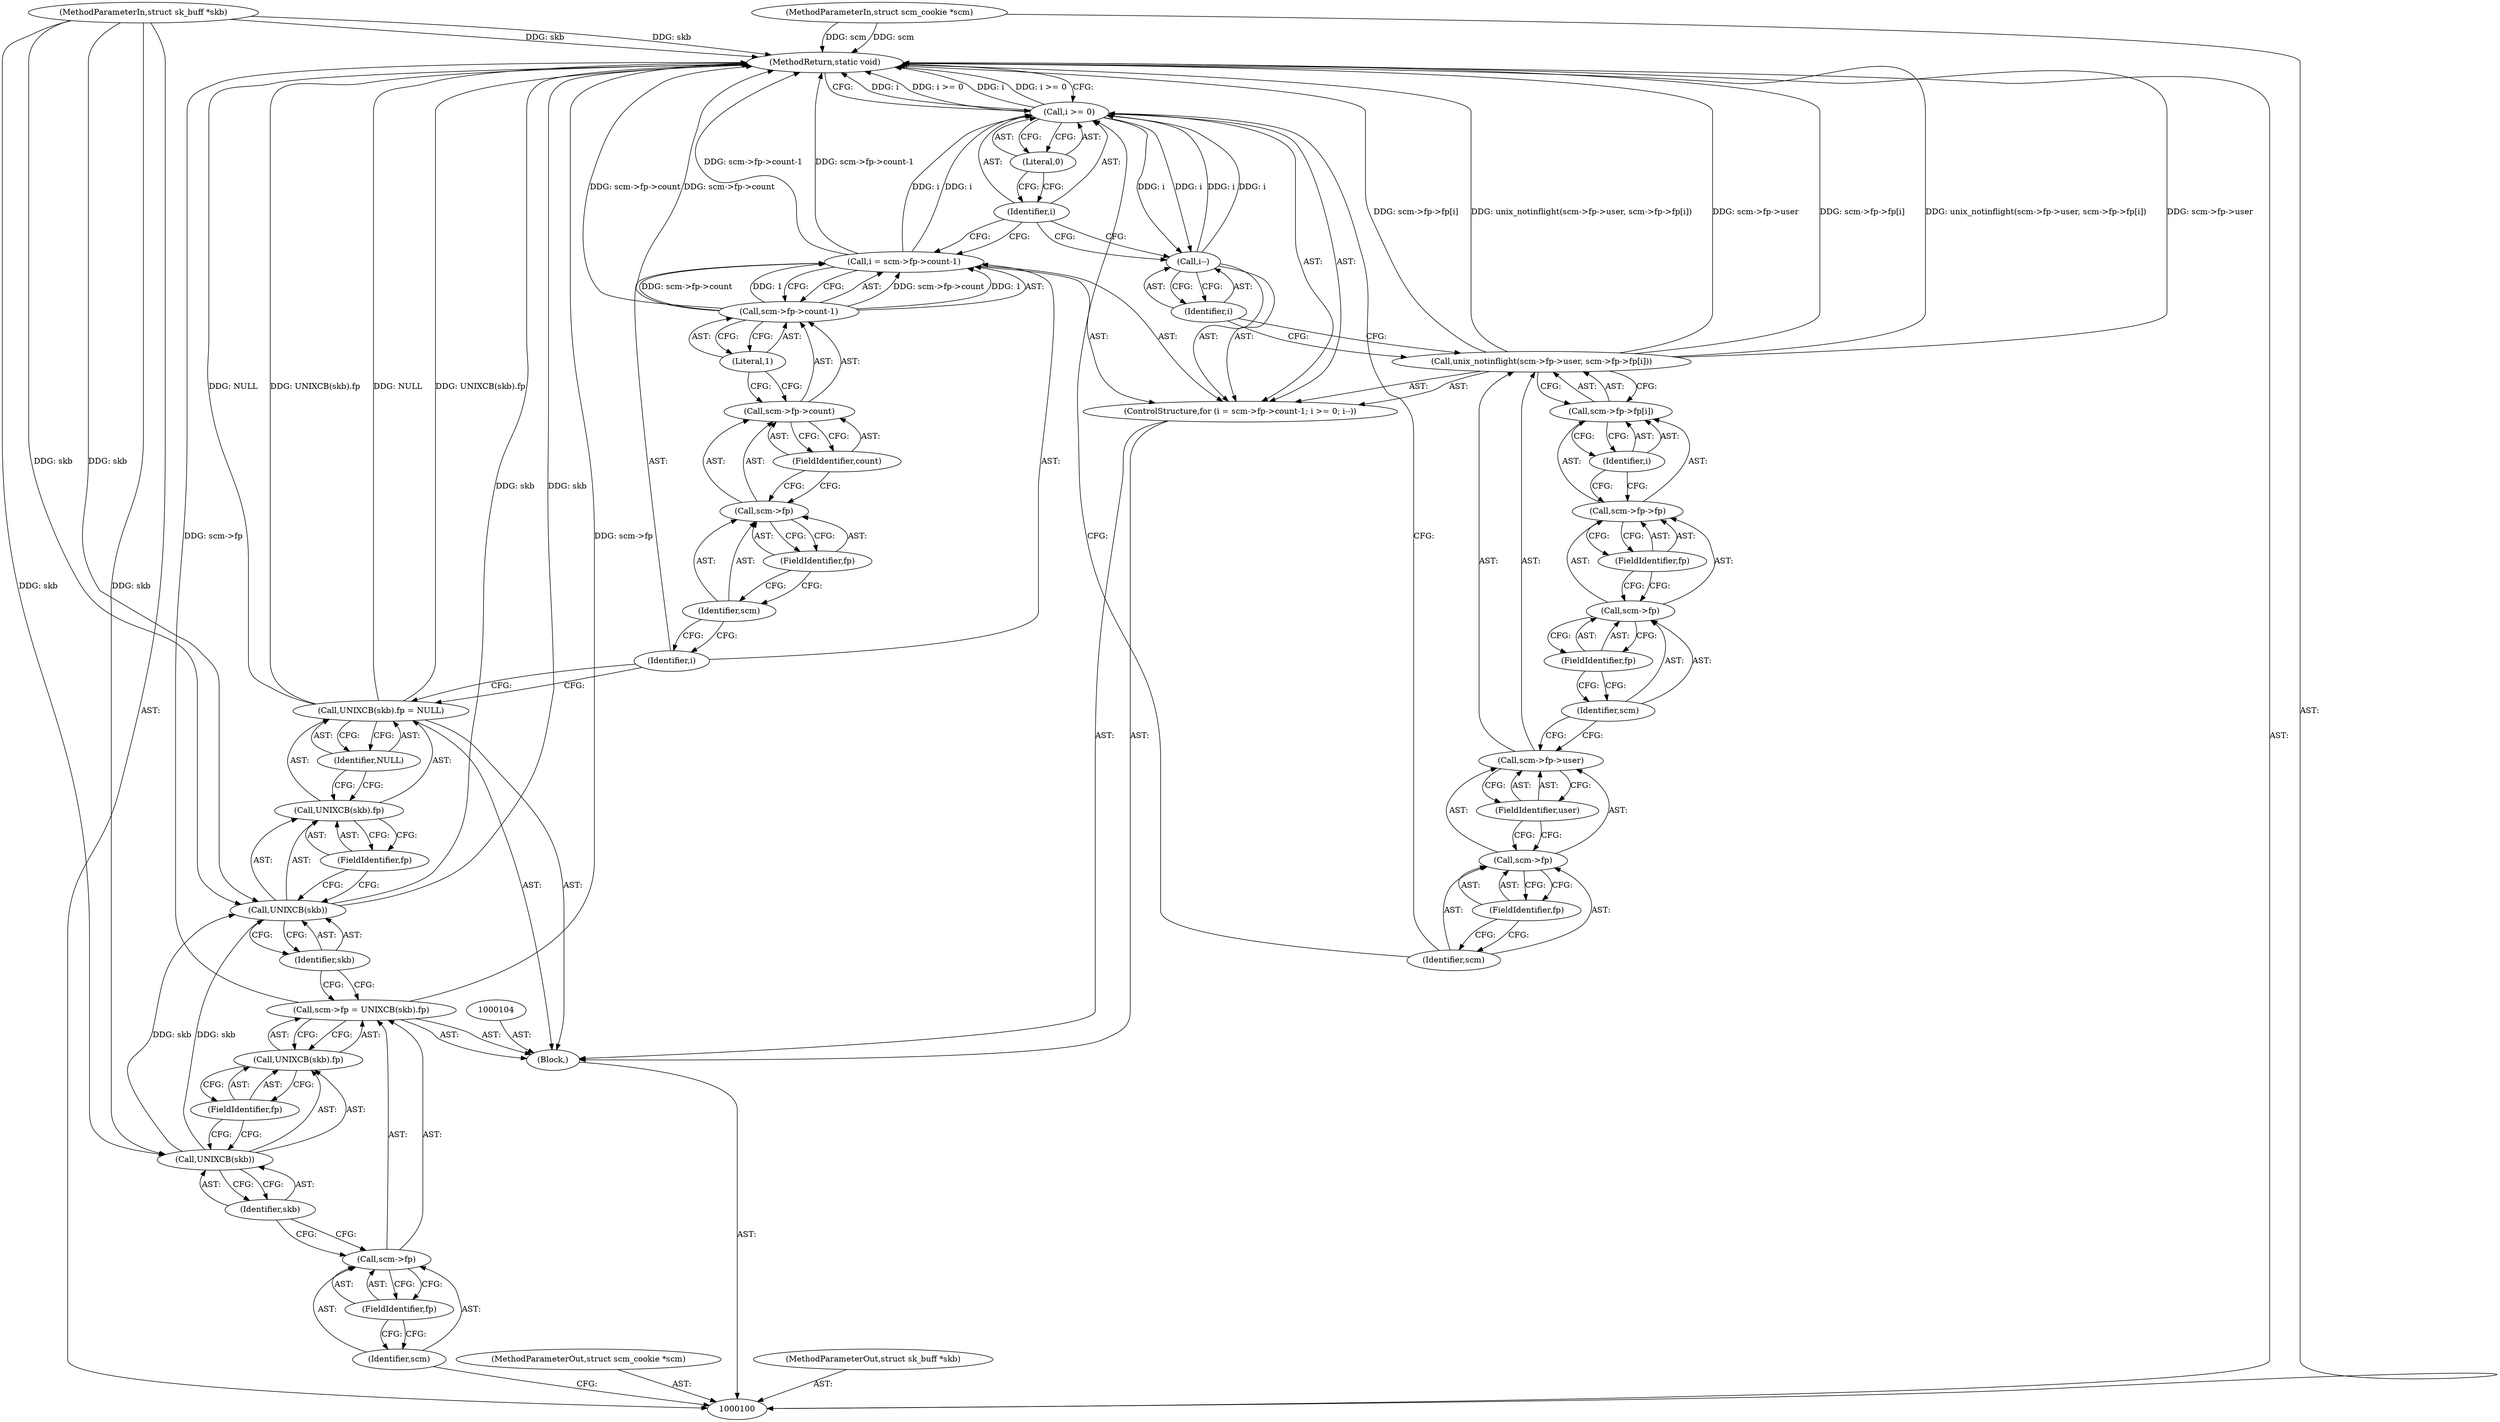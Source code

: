 digraph "0_linux_415e3d3e90ce9e18727e8843ae343eda5a58fad6_3" {
"1000147" [label="(MethodReturn,static void)"];
"1000101" [label="(MethodParameterIn,struct scm_cookie *scm)"];
"1000198" [label="(MethodParameterOut,struct scm_cookie *scm)"];
"1000102" [label="(MethodParameterIn,struct sk_buff *skb)"];
"1000199" [label="(MethodParameterOut,struct sk_buff *skb)"];
"1000103" [label="(Block,)"];
"1000105" [label="(Call,scm->fp = UNIXCB(skb).fp)"];
"1000106" [label="(Call,scm->fp)"];
"1000107" [label="(Identifier,scm)"];
"1000109" [label="(Call,UNIXCB(skb).fp)"];
"1000110" [label="(Call,UNIXCB(skb))"];
"1000111" [label="(Identifier,skb)"];
"1000112" [label="(FieldIdentifier,fp)"];
"1000108" [label="(FieldIdentifier,fp)"];
"1000117" [label="(FieldIdentifier,fp)"];
"1000118" [label="(Identifier,NULL)"];
"1000113" [label="(Call,UNIXCB(skb).fp = NULL)"];
"1000114" [label="(Call,UNIXCB(skb).fp)"];
"1000115" [label="(Call,UNIXCB(skb))"];
"1000116" [label="(Identifier,skb)"];
"1000122" [label="(Call,scm->fp->count-1)"];
"1000123" [label="(Call,scm->fp->count)"];
"1000124" [label="(Call,scm->fp)"];
"1000125" [label="(Identifier,scm)"];
"1000126" [label="(FieldIdentifier,fp)"];
"1000119" [label="(ControlStructure,for (i = scm->fp->count-1; i >= 0; i--))"];
"1000127" [label="(FieldIdentifier,count)"];
"1000128" [label="(Literal,1)"];
"1000129" [label="(Call,i >= 0)"];
"1000130" [label="(Identifier,i)"];
"1000131" [label="(Literal,0)"];
"1000132" [label="(Call,i--)"];
"1000133" [label="(Identifier,i)"];
"1000120" [label="(Call,i = scm->fp->count-1)"];
"1000121" [label="(Identifier,i)"];
"1000135" [label="(Call,scm->fp->user)"];
"1000136" [label="(Call,scm->fp)"];
"1000137" [label="(Identifier,scm)"];
"1000134" [label="(Call,unix_notinflight(scm->fp->user, scm->fp->fp[i]))"];
"1000138" [label="(FieldIdentifier,fp)"];
"1000139" [label="(FieldIdentifier,user)"];
"1000140" [label="(Call,scm->fp->fp[i])"];
"1000141" [label="(Call,scm->fp->fp)"];
"1000142" [label="(Call,scm->fp)"];
"1000143" [label="(Identifier,scm)"];
"1000144" [label="(FieldIdentifier,fp)"];
"1000145" [label="(FieldIdentifier,fp)"];
"1000146" [label="(Identifier,i)"];
"1000147" -> "1000100"  [label="AST: "];
"1000147" -> "1000129"  [label="CFG: "];
"1000129" -> "1000147"  [label="DDG: i"];
"1000129" -> "1000147"  [label="DDG: i >= 0"];
"1000113" -> "1000147"  [label="DDG: UNIXCB(skb).fp"];
"1000113" -> "1000147"  [label="DDG: NULL"];
"1000134" -> "1000147"  [label="DDG: scm->fp->fp[i]"];
"1000134" -> "1000147"  [label="DDG: unix_notinflight(scm->fp->user, scm->fp->fp[i])"];
"1000134" -> "1000147"  [label="DDG: scm->fp->user"];
"1000102" -> "1000147"  [label="DDG: skb"];
"1000120" -> "1000147"  [label="DDG: scm->fp->count-1"];
"1000115" -> "1000147"  [label="DDG: skb"];
"1000105" -> "1000147"  [label="DDG: scm->fp"];
"1000122" -> "1000147"  [label="DDG: scm->fp->count"];
"1000101" -> "1000147"  [label="DDG: scm"];
"1000101" -> "1000100"  [label="AST: "];
"1000101" -> "1000147"  [label="DDG: scm"];
"1000198" -> "1000100"  [label="AST: "];
"1000102" -> "1000100"  [label="AST: "];
"1000102" -> "1000147"  [label="DDG: skb"];
"1000102" -> "1000110"  [label="DDG: skb"];
"1000102" -> "1000115"  [label="DDG: skb"];
"1000199" -> "1000100"  [label="AST: "];
"1000103" -> "1000100"  [label="AST: "];
"1000104" -> "1000103"  [label="AST: "];
"1000105" -> "1000103"  [label="AST: "];
"1000113" -> "1000103"  [label="AST: "];
"1000119" -> "1000103"  [label="AST: "];
"1000105" -> "1000103"  [label="AST: "];
"1000105" -> "1000109"  [label="CFG: "];
"1000106" -> "1000105"  [label="AST: "];
"1000109" -> "1000105"  [label="AST: "];
"1000116" -> "1000105"  [label="CFG: "];
"1000105" -> "1000147"  [label="DDG: scm->fp"];
"1000106" -> "1000105"  [label="AST: "];
"1000106" -> "1000108"  [label="CFG: "];
"1000107" -> "1000106"  [label="AST: "];
"1000108" -> "1000106"  [label="AST: "];
"1000111" -> "1000106"  [label="CFG: "];
"1000107" -> "1000106"  [label="AST: "];
"1000107" -> "1000100"  [label="CFG: "];
"1000108" -> "1000107"  [label="CFG: "];
"1000109" -> "1000105"  [label="AST: "];
"1000109" -> "1000112"  [label="CFG: "];
"1000110" -> "1000109"  [label="AST: "];
"1000112" -> "1000109"  [label="AST: "];
"1000105" -> "1000109"  [label="CFG: "];
"1000110" -> "1000109"  [label="AST: "];
"1000110" -> "1000111"  [label="CFG: "];
"1000111" -> "1000110"  [label="AST: "];
"1000112" -> "1000110"  [label="CFG: "];
"1000102" -> "1000110"  [label="DDG: skb"];
"1000110" -> "1000115"  [label="DDG: skb"];
"1000111" -> "1000110"  [label="AST: "];
"1000111" -> "1000106"  [label="CFG: "];
"1000110" -> "1000111"  [label="CFG: "];
"1000112" -> "1000109"  [label="AST: "];
"1000112" -> "1000110"  [label="CFG: "];
"1000109" -> "1000112"  [label="CFG: "];
"1000108" -> "1000106"  [label="AST: "];
"1000108" -> "1000107"  [label="CFG: "];
"1000106" -> "1000108"  [label="CFG: "];
"1000117" -> "1000114"  [label="AST: "];
"1000117" -> "1000115"  [label="CFG: "];
"1000114" -> "1000117"  [label="CFG: "];
"1000118" -> "1000113"  [label="AST: "];
"1000118" -> "1000114"  [label="CFG: "];
"1000113" -> "1000118"  [label="CFG: "];
"1000113" -> "1000103"  [label="AST: "];
"1000113" -> "1000118"  [label="CFG: "];
"1000114" -> "1000113"  [label="AST: "];
"1000118" -> "1000113"  [label="AST: "];
"1000121" -> "1000113"  [label="CFG: "];
"1000113" -> "1000147"  [label="DDG: UNIXCB(skb).fp"];
"1000113" -> "1000147"  [label="DDG: NULL"];
"1000114" -> "1000113"  [label="AST: "];
"1000114" -> "1000117"  [label="CFG: "];
"1000115" -> "1000114"  [label="AST: "];
"1000117" -> "1000114"  [label="AST: "];
"1000118" -> "1000114"  [label="CFG: "];
"1000115" -> "1000114"  [label="AST: "];
"1000115" -> "1000116"  [label="CFG: "];
"1000116" -> "1000115"  [label="AST: "];
"1000117" -> "1000115"  [label="CFG: "];
"1000115" -> "1000147"  [label="DDG: skb"];
"1000110" -> "1000115"  [label="DDG: skb"];
"1000102" -> "1000115"  [label="DDG: skb"];
"1000116" -> "1000115"  [label="AST: "];
"1000116" -> "1000105"  [label="CFG: "];
"1000115" -> "1000116"  [label="CFG: "];
"1000122" -> "1000120"  [label="AST: "];
"1000122" -> "1000128"  [label="CFG: "];
"1000123" -> "1000122"  [label="AST: "];
"1000128" -> "1000122"  [label="AST: "];
"1000120" -> "1000122"  [label="CFG: "];
"1000122" -> "1000147"  [label="DDG: scm->fp->count"];
"1000122" -> "1000120"  [label="DDG: scm->fp->count"];
"1000122" -> "1000120"  [label="DDG: 1"];
"1000123" -> "1000122"  [label="AST: "];
"1000123" -> "1000127"  [label="CFG: "];
"1000124" -> "1000123"  [label="AST: "];
"1000127" -> "1000123"  [label="AST: "];
"1000128" -> "1000123"  [label="CFG: "];
"1000124" -> "1000123"  [label="AST: "];
"1000124" -> "1000126"  [label="CFG: "];
"1000125" -> "1000124"  [label="AST: "];
"1000126" -> "1000124"  [label="AST: "];
"1000127" -> "1000124"  [label="CFG: "];
"1000125" -> "1000124"  [label="AST: "];
"1000125" -> "1000121"  [label="CFG: "];
"1000126" -> "1000125"  [label="CFG: "];
"1000126" -> "1000124"  [label="AST: "];
"1000126" -> "1000125"  [label="CFG: "];
"1000124" -> "1000126"  [label="CFG: "];
"1000119" -> "1000103"  [label="AST: "];
"1000120" -> "1000119"  [label="AST: "];
"1000129" -> "1000119"  [label="AST: "];
"1000132" -> "1000119"  [label="AST: "];
"1000134" -> "1000119"  [label="AST: "];
"1000127" -> "1000123"  [label="AST: "];
"1000127" -> "1000124"  [label="CFG: "];
"1000123" -> "1000127"  [label="CFG: "];
"1000128" -> "1000122"  [label="AST: "];
"1000128" -> "1000123"  [label="CFG: "];
"1000122" -> "1000128"  [label="CFG: "];
"1000129" -> "1000119"  [label="AST: "];
"1000129" -> "1000131"  [label="CFG: "];
"1000130" -> "1000129"  [label="AST: "];
"1000131" -> "1000129"  [label="AST: "];
"1000137" -> "1000129"  [label="CFG: "];
"1000147" -> "1000129"  [label="CFG: "];
"1000129" -> "1000147"  [label="DDG: i"];
"1000129" -> "1000147"  [label="DDG: i >= 0"];
"1000120" -> "1000129"  [label="DDG: i"];
"1000132" -> "1000129"  [label="DDG: i"];
"1000129" -> "1000132"  [label="DDG: i"];
"1000130" -> "1000129"  [label="AST: "];
"1000130" -> "1000120"  [label="CFG: "];
"1000130" -> "1000132"  [label="CFG: "];
"1000131" -> "1000130"  [label="CFG: "];
"1000131" -> "1000129"  [label="AST: "];
"1000131" -> "1000130"  [label="CFG: "];
"1000129" -> "1000131"  [label="CFG: "];
"1000132" -> "1000119"  [label="AST: "];
"1000132" -> "1000133"  [label="CFG: "];
"1000133" -> "1000132"  [label="AST: "];
"1000130" -> "1000132"  [label="CFG: "];
"1000132" -> "1000129"  [label="DDG: i"];
"1000129" -> "1000132"  [label="DDG: i"];
"1000133" -> "1000132"  [label="AST: "];
"1000133" -> "1000134"  [label="CFG: "];
"1000132" -> "1000133"  [label="CFG: "];
"1000120" -> "1000119"  [label="AST: "];
"1000120" -> "1000122"  [label="CFG: "];
"1000121" -> "1000120"  [label="AST: "];
"1000122" -> "1000120"  [label="AST: "];
"1000130" -> "1000120"  [label="CFG: "];
"1000120" -> "1000147"  [label="DDG: scm->fp->count-1"];
"1000122" -> "1000120"  [label="DDG: scm->fp->count"];
"1000122" -> "1000120"  [label="DDG: 1"];
"1000120" -> "1000129"  [label="DDG: i"];
"1000121" -> "1000120"  [label="AST: "];
"1000121" -> "1000113"  [label="CFG: "];
"1000125" -> "1000121"  [label="CFG: "];
"1000135" -> "1000134"  [label="AST: "];
"1000135" -> "1000139"  [label="CFG: "];
"1000136" -> "1000135"  [label="AST: "];
"1000139" -> "1000135"  [label="AST: "];
"1000143" -> "1000135"  [label="CFG: "];
"1000136" -> "1000135"  [label="AST: "];
"1000136" -> "1000138"  [label="CFG: "];
"1000137" -> "1000136"  [label="AST: "];
"1000138" -> "1000136"  [label="AST: "];
"1000139" -> "1000136"  [label="CFG: "];
"1000137" -> "1000136"  [label="AST: "];
"1000137" -> "1000129"  [label="CFG: "];
"1000138" -> "1000137"  [label="CFG: "];
"1000134" -> "1000119"  [label="AST: "];
"1000134" -> "1000140"  [label="CFG: "];
"1000135" -> "1000134"  [label="AST: "];
"1000140" -> "1000134"  [label="AST: "];
"1000133" -> "1000134"  [label="CFG: "];
"1000134" -> "1000147"  [label="DDG: scm->fp->fp[i]"];
"1000134" -> "1000147"  [label="DDG: unix_notinflight(scm->fp->user, scm->fp->fp[i])"];
"1000134" -> "1000147"  [label="DDG: scm->fp->user"];
"1000138" -> "1000136"  [label="AST: "];
"1000138" -> "1000137"  [label="CFG: "];
"1000136" -> "1000138"  [label="CFG: "];
"1000139" -> "1000135"  [label="AST: "];
"1000139" -> "1000136"  [label="CFG: "];
"1000135" -> "1000139"  [label="CFG: "];
"1000140" -> "1000134"  [label="AST: "];
"1000140" -> "1000146"  [label="CFG: "];
"1000141" -> "1000140"  [label="AST: "];
"1000146" -> "1000140"  [label="AST: "];
"1000134" -> "1000140"  [label="CFG: "];
"1000141" -> "1000140"  [label="AST: "];
"1000141" -> "1000145"  [label="CFG: "];
"1000142" -> "1000141"  [label="AST: "];
"1000145" -> "1000141"  [label="AST: "];
"1000146" -> "1000141"  [label="CFG: "];
"1000142" -> "1000141"  [label="AST: "];
"1000142" -> "1000144"  [label="CFG: "];
"1000143" -> "1000142"  [label="AST: "];
"1000144" -> "1000142"  [label="AST: "];
"1000145" -> "1000142"  [label="CFG: "];
"1000143" -> "1000142"  [label="AST: "];
"1000143" -> "1000135"  [label="CFG: "];
"1000144" -> "1000143"  [label="CFG: "];
"1000144" -> "1000142"  [label="AST: "];
"1000144" -> "1000143"  [label="CFG: "];
"1000142" -> "1000144"  [label="CFG: "];
"1000145" -> "1000141"  [label="AST: "];
"1000145" -> "1000142"  [label="CFG: "];
"1000141" -> "1000145"  [label="CFG: "];
"1000146" -> "1000140"  [label="AST: "];
"1000146" -> "1000141"  [label="CFG: "];
"1000140" -> "1000146"  [label="CFG: "];
}
